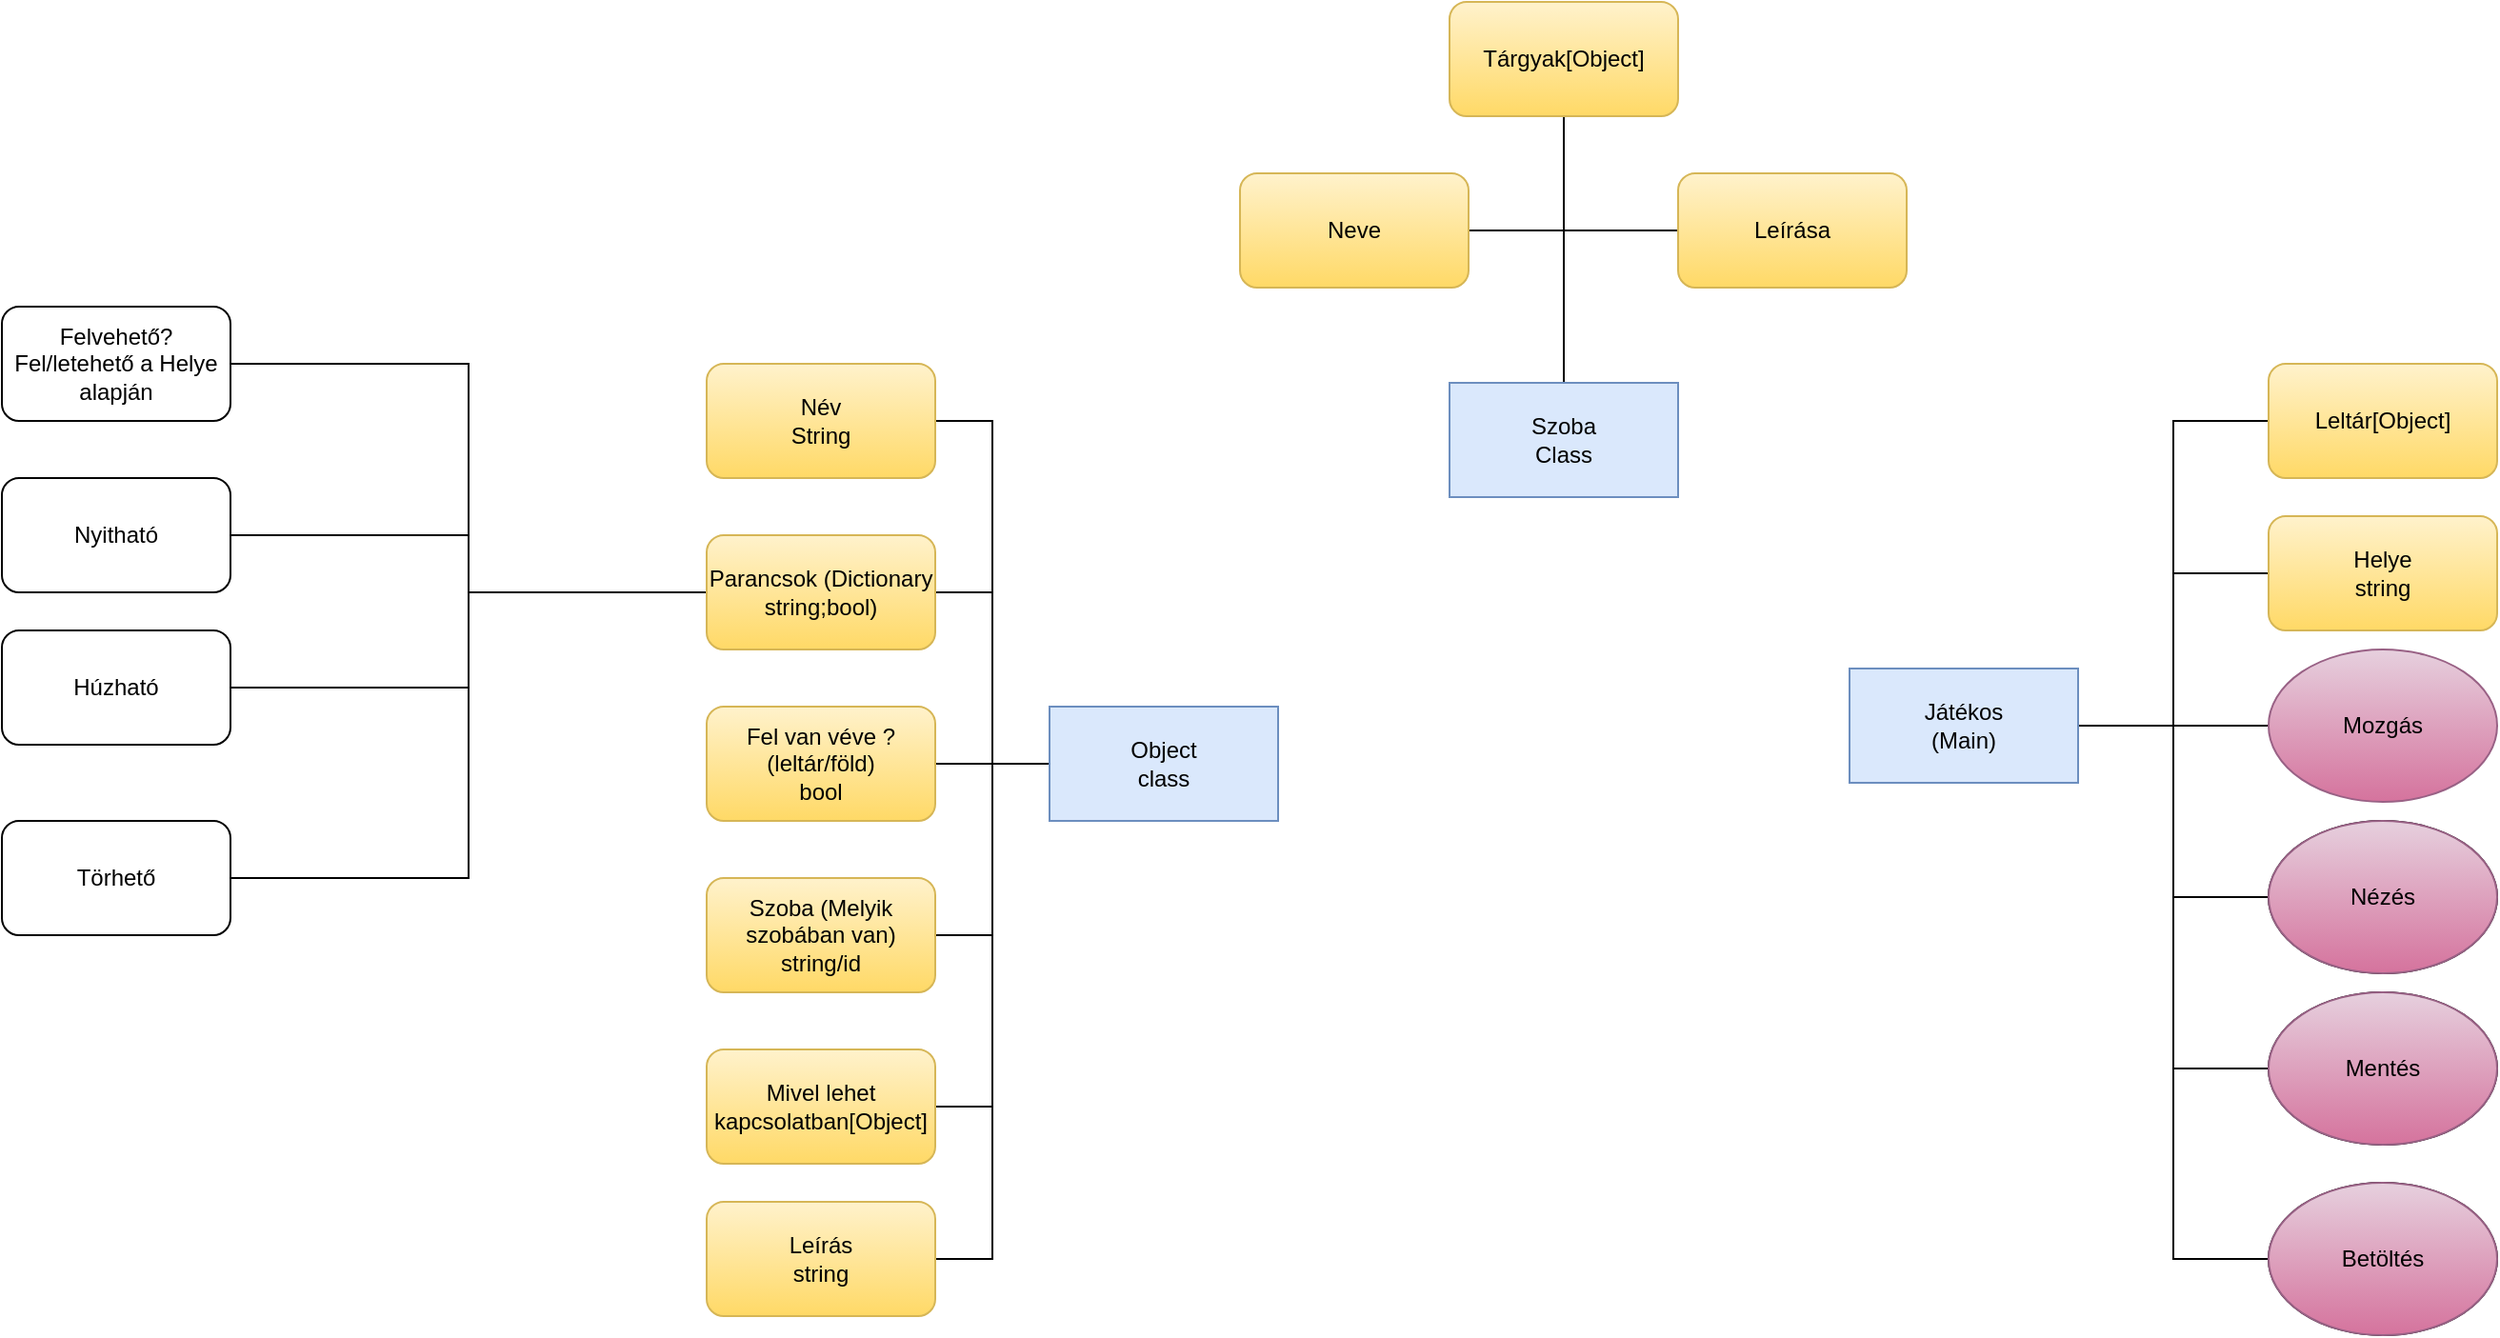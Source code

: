 <mxfile version="14.6.13" type="device"><diagram id="C5RBs43oDa-KdzZeNtuy" name="Kapcsolatok"><mxGraphModel dx="1528" dy="1640" grid="1" gridSize="10" guides="1" tooltips="1" connect="1" arrows="1" fold="1" page="1" pageScale="1" pageWidth="827" pageHeight="1169" math="0" shadow="0"><root><mxCell id="WIyWlLk6GJQsqaUBKTNV-0"/><mxCell id="WIyWlLk6GJQsqaUBKTNV-1" parent="WIyWlLk6GJQsqaUBKTNV-0"/><mxCell id="3ZalEC72VQg11kdtOoO6-2" style="edgeStyle=orthogonalEdgeStyle;rounded=0;orthogonalLoop=1;jettySize=auto;html=1;entryX=1;entryY=0.5;entryDx=0;entryDy=0;endArrow=none;endFill=0;" edge="1" parent="WIyWlLk6GJQsqaUBKTNV-1" source="3ZalEC72VQg11kdtOoO6-0" target="3ZalEC72VQg11kdtOoO6-1"><mxGeometry relative="1" as="geometry"/></mxCell><mxCell id="3ZalEC72VQg11kdtOoO6-10" style="edgeStyle=orthogonalEdgeStyle;rounded=0;orthogonalLoop=1;jettySize=auto;html=1;entryX=1;entryY=0.5;entryDx=0;entryDy=0;endArrow=none;endFill=0;" edge="1" parent="WIyWlLk6GJQsqaUBKTNV-1" source="3ZalEC72VQg11kdtOoO6-0" target="3ZalEC72VQg11kdtOoO6-3"><mxGeometry relative="1" as="geometry"/></mxCell><mxCell id="3ZalEC72VQg11kdtOoO6-11" style="edgeStyle=orthogonalEdgeStyle;rounded=0;orthogonalLoop=1;jettySize=auto;html=1;entryX=1;entryY=0.5;entryDx=0;entryDy=0;endArrow=none;endFill=0;" edge="1" parent="WIyWlLk6GJQsqaUBKTNV-1" source="3ZalEC72VQg11kdtOoO6-0" target="3ZalEC72VQg11kdtOoO6-6"><mxGeometry relative="1" as="geometry"/></mxCell><mxCell id="3ZalEC72VQg11kdtOoO6-12" style="edgeStyle=orthogonalEdgeStyle;rounded=0;orthogonalLoop=1;jettySize=auto;html=1;entryX=1;entryY=0.5;entryDx=0;entryDy=0;endArrow=none;endFill=0;" edge="1" parent="WIyWlLk6GJQsqaUBKTNV-1" source="3ZalEC72VQg11kdtOoO6-0" target="3ZalEC72VQg11kdtOoO6-5"><mxGeometry relative="1" as="geometry"/></mxCell><mxCell id="3ZalEC72VQg11kdtOoO6-14" style="edgeStyle=orthogonalEdgeStyle;rounded=0;orthogonalLoop=1;jettySize=auto;html=1;entryX=1;entryY=0.5;entryDx=0;entryDy=0;endArrow=none;endFill=0;" edge="1" parent="WIyWlLk6GJQsqaUBKTNV-1" source="3ZalEC72VQg11kdtOoO6-0" target="3ZalEC72VQg11kdtOoO6-13"><mxGeometry relative="1" as="geometry"/></mxCell><mxCell id="3ZalEC72VQg11kdtOoO6-56" style="edgeStyle=orthogonalEdgeStyle;rounded=0;orthogonalLoop=1;jettySize=auto;html=1;entryX=1;entryY=0.5;entryDx=0;entryDy=0;endArrow=none;endFill=0;" edge="1" parent="WIyWlLk6GJQsqaUBKTNV-1" source="3ZalEC72VQg11kdtOoO6-0" target="3ZalEC72VQg11kdtOoO6-55"><mxGeometry relative="1" as="geometry"/></mxCell><mxCell id="3ZalEC72VQg11kdtOoO6-0" value="Object&lt;br&gt;class" style="rounded=0;whiteSpace=wrap;html=1;fillColor=#dae8fc;strokeColor=#6c8ebf;" vertex="1" parent="WIyWlLk6GJQsqaUBKTNV-1"><mxGeometry x="200" y="180" width="120" height="60" as="geometry"/></mxCell><mxCell id="3ZalEC72VQg11kdtOoO6-1" value="Név&lt;br&gt;String" style="rounded=1;whiteSpace=wrap;html=1;gradientColor=#ffd966;fillColor=#fff2cc;strokeColor=#d6b656;" vertex="1" parent="WIyWlLk6GJQsqaUBKTNV-1"><mxGeometry x="20" width="120" height="60" as="geometry"/></mxCell><mxCell id="3ZalEC72VQg11kdtOoO6-23" style="edgeStyle=orthogonalEdgeStyle;rounded=0;orthogonalLoop=1;jettySize=auto;html=1;entryX=1;entryY=0.5;entryDx=0;entryDy=0;endArrow=none;endFill=0;" edge="1" parent="WIyWlLk6GJQsqaUBKTNV-1" source="3ZalEC72VQg11kdtOoO6-3" target="3ZalEC72VQg11kdtOoO6-22"><mxGeometry relative="1" as="geometry"/></mxCell><mxCell id="3ZalEC72VQg11kdtOoO6-25" style="edgeStyle=orthogonalEdgeStyle;rounded=0;orthogonalLoop=1;jettySize=auto;html=1;endArrow=none;endFill=0;" edge="1" parent="WIyWlLk6GJQsqaUBKTNV-1" source="3ZalEC72VQg11kdtOoO6-3" target="3ZalEC72VQg11kdtOoO6-24"><mxGeometry relative="1" as="geometry"/></mxCell><mxCell id="3ZalEC72VQg11kdtOoO6-29" style="edgeStyle=orthogonalEdgeStyle;rounded=0;orthogonalLoop=1;jettySize=auto;html=1;entryX=1;entryY=0.5;entryDx=0;entryDy=0;endArrow=none;endFill=0;" edge="1" parent="WIyWlLk6GJQsqaUBKTNV-1" source="3ZalEC72VQg11kdtOoO6-3" target="3ZalEC72VQg11kdtOoO6-27"><mxGeometry relative="1" as="geometry"/></mxCell><mxCell id="3ZalEC72VQg11kdtOoO6-30" style="edgeStyle=orthogonalEdgeStyle;rounded=0;orthogonalLoop=1;jettySize=auto;html=1;entryX=1;entryY=0.5;entryDx=0;entryDy=0;endArrow=none;endFill=0;" edge="1" parent="WIyWlLk6GJQsqaUBKTNV-1" source="3ZalEC72VQg11kdtOoO6-3" target="3ZalEC72VQg11kdtOoO6-28"><mxGeometry relative="1" as="geometry"/></mxCell><mxCell id="3ZalEC72VQg11kdtOoO6-3" value="Parancsok (Dictionary string;bool)" style="rounded=1;whiteSpace=wrap;html=1;gradientColor=#ffd966;fillColor=#fff2cc;strokeColor=#d6b656;" vertex="1" parent="WIyWlLk6GJQsqaUBKTNV-1"><mxGeometry x="20" y="90" width="120" height="60" as="geometry"/></mxCell><mxCell id="3ZalEC72VQg11kdtOoO6-5" value="Szoba (Melyik szobában van)&lt;br&gt;string/id" style="rounded=1;whiteSpace=wrap;html=1;gradientColor=#ffd966;fillColor=#fff2cc;strokeColor=#d6b656;" vertex="1" parent="WIyWlLk6GJQsqaUBKTNV-1"><mxGeometry x="20" y="270" width="120" height="60" as="geometry"/></mxCell><mxCell id="3ZalEC72VQg11kdtOoO6-6" value="Fel van véve ?(leltár/föld)&lt;br&gt;bool" style="rounded=1;whiteSpace=wrap;html=1;gradientColor=#ffd966;fillColor=#fff2cc;strokeColor=#d6b656;" vertex="1" parent="WIyWlLk6GJQsqaUBKTNV-1"><mxGeometry x="20" y="180" width="120" height="60" as="geometry"/></mxCell><mxCell id="3ZalEC72VQg11kdtOoO6-13" value="Mivel lehet kapcsolatban[Object]" style="rounded=1;whiteSpace=wrap;html=1;gradientColor=#ffd966;fillColor=#fff2cc;strokeColor=#d6b656;" vertex="1" parent="WIyWlLk6GJQsqaUBKTNV-1"><mxGeometry x="20" y="360" width="120" height="60" as="geometry"/></mxCell><mxCell id="3ZalEC72VQg11kdtOoO6-17" style="edgeStyle=orthogonalEdgeStyle;rounded=0;orthogonalLoop=1;jettySize=auto;html=1;entryX=1;entryY=0.5;entryDx=0;entryDy=0;endArrow=none;endFill=0;" edge="1" parent="WIyWlLk6GJQsqaUBKTNV-1" source="3ZalEC72VQg11kdtOoO6-15" target="3ZalEC72VQg11kdtOoO6-16"><mxGeometry relative="1" as="geometry"/></mxCell><mxCell id="3ZalEC72VQg11kdtOoO6-19" style="edgeStyle=orthogonalEdgeStyle;rounded=0;orthogonalLoop=1;jettySize=auto;html=1;entryX=0.5;entryY=1;entryDx=0;entryDy=0;endArrow=none;endFill=0;" edge="1" parent="WIyWlLk6GJQsqaUBKTNV-1" source="3ZalEC72VQg11kdtOoO6-15" target="3ZalEC72VQg11kdtOoO6-18"><mxGeometry relative="1" as="geometry"><Array as="points"><mxPoint x="470" y="-170"/></Array></mxGeometry></mxCell><mxCell id="3ZalEC72VQg11kdtOoO6-21" style="edgeStyle=orthogonalEdgeStyle;rounded=0;orthogonalLoop=1;jettySize=auto;html=1;entryX=0;entryY=0.5;entryDx=0;entryDy=0;endArrow=none;endFill=0;" edge="1" parent="WIyWlLk6GJQsqaUBKTNV-1" source="3ZalEC72VQg11kdtOoO6-15" target="3ZalEC72VQg11kdtOoO6-20"><mxGeometry relative="1" as="geometry"/></mxCell><mxCell id="3ZalEC72VQg11kdtOoO6-15" value="Szoba&lt;br&gt;Class" style="rounded=0;whiteSpace=wrap;html=1;fillColor=#dae8fc;strokeColor=#6c8ebf;" vertex="1" parent="WIyWlLk6GJQsqaUBKTNV-1"><mxGeometry x="410" y="10" width="120" height="60" as="geometry"/></mxCell><mxCell id="3ZalEC72VQg11kdtOoO6-16" value="Neve" style="rounded=1;whiteSpace=wrap;html=1;gradientColor=#ffd966;fillColor=#fff2cc;strokeColor=#d6b656;" vertex="1" parent="WIyWlLk6GJQsqaUBKTNV-1"><mxGeometry x="300" y="-100" width="120" height="60" as="geometry"/></mxCell><mxCell id="3ZalEC72VQg11kdtOoO6-18" value="Tárgyak[Object]" style="rounded=1;whiteSpace=wrap;html=1;gradientColor=#ffd966;fillColor=#fff2cc;strokeColor=#d6b656;" vertex="1" parent="WIyWlLk6GJQsqaUBKTNV-1"><mxGeometry x="410" y="-190" width="120" height="60" as="geometry"/></mxCell><mxCell id="3ZalEC72VQg11kdtOoO6-20" value="Leírása" style="rounded=1;whiteSpace=wrap;html=1;gradientColor=#ffd966;fillColor=#fff2cc;strokeColor=#d6b656;" vertex="1" parent="WIyWlLk6GJQsqaUBKTNV-1"><mxGeometry x="530" y="-100" width="120" height="60" as="geometry"/></mxCell><mxCell id="3ZalEC72VQg11kdtOoO6-22" value="Felvehető?&lt;br&gt;Fel/letehető a Helye alapján" style="rounded=1;whiteSpace=wrap;html=1;" vertex="1" parent="WIyWlLk6GJQsqaUBKTNV-1"><mxGeometry x="-350" y="-30" width="120" height="60" as="geometry"/></mxCell><mxCell id="3ZalEC72VQg11kdtOoO6-24" value="Nyitható" style="rounded=1;whiteSpace=wrap;html=1;" vertex="1" parent="WIyWlLk6GJQsqaUBKTNV-1"><mxGeometry x="-350" y="60" width="120" height="60" as="geometry"/></mxCell><mxCell id="3ZalEC72VQg11kdtOoO6-27" value="Húzható" style="rounded=1;whiteSpace=wrap;html=1;" vertex="1" parent="WIyWlLk6GJQsqaUBKTNV-1"><mxGeometry x="-350" y="140" width="120" height="60" as="geometry"/></mxCell><mxCell id="3ZalEC72VQg11kdtOoO6-28" value="Törhető" style="rounded=1;whiteSpace=wrap;html=1;" vertex="1" parent="WIyWlLk6GJQsqaUBKTNV-1"><mxGeometry x="-350" y="240" width="120" height="60" as="geometry"/></mxCell><mxCell id="3ZalEC72VQg11kdtOoO6-33" style="edgeStyle=orthogonalEdgeStyle;rounded=0;orthogonalLoop=1;jettySize=auto;html=1;entryX=0;entryY=0.5;entryDx=0;entryDy=0;endArrow=none;endFill=0;" edge="1" parent="WIyWlLk6GJQsqaUBKTNV-1" source="3ZalEC72VQg11kdtOoO6-31" target="3ZalEC72VQg11kdtOoO6-32"><mxGeometry relative="1" as="geometry"/></mxCell><mxCell id="3ZalEC72VQg11kdtOoO6-39" style="edgeStyle=orthogonalEdgeStyle;rounded=0;orthogonalLoop=1;jettySize=auto;html=1;entryX=0;entryY=0.5;entryDx=0;entryDy=0;endArrow=none;endFill=0;" edge="1" parent="WIyWlLk6GJQsqaUBKTNV-1" source="3ZalEC72VQg11kdtOoO6-31" target="3ZalEC72VQg11kdtOoO6-38"><mxGeometry relative="1" as="geometry"/></mxCell><mxCell id="3ZalEC72VQg11kdtOoO6-48" style="edgeStyle=orthogonalEdgeStyle;rounded=0;orthogonalLoop=1;jettySize=auto;html=1;entryX=0;entryY=0.5;entryDx=0;entryDy=0;endArrow=none;endFill=0;" edge="1" parent="WIyWlLk6GJQsqaUBKTNV-1" source="3ZalEC72VQg11kdtOoO6-31" target="3ZalEC72VQg11kdtOoO6-45"><mxGeometry relative="1" as="geometry"/></mxCell><mxCell id="3ZalEC72VQg11kdtOoO6-49" style="edgeStyle=orthogonalEdgeStyle;rounded=0;orthogonalLoop=1;jettySize=auto;html=1;entryX=0;entryY=0.5;entryDx=0;entryDy=0;endArrow=none;endFill=0;" edge="1" parent="WIyWlLk6GJQsqaUBKTNV-1" source="3ZalEC72VQg11kdtOoO6-31" target="3ZalEC72VQg11kdtOoO6-46"><mxGeometry relative="1" as="geometry"/></mxCell><mxCell id="3ZalEC72VQg11kdtOoO6-50" style="edgeStyle=orthogonalEdgeStyle;rounded=0;orthogonalLoop=1;jettySize=auto;html=1;entryX=0;entryY=0.5;entryDx=0;entryDy=0;endArrow=none;endFill=0;" edge="1" parent="WIyWlLk6GJQsqaUBKTNV-1" source="3ZalEC72VQg11kdtOoO6-31" target="3ZalEC72VQg11kdtOoO6-43"><mxGeometry relative="1" as="geometry"/></mxCell><mxCell id="3ZalEC72VQg11kdtOoO6-51" style="edgeStyle=orthogonalEdgeStyle;rounded=0;orthogonalLoop=1;jettySize=auto;html=1;entryX=0;entryY=0.5;entryDx=0;entryDy=0;endArrow=none;endFill=0;" edge="1" parent="WIyWlLk6GJQsqaUBKTNV-1" source="3ZalEC72VQg11kdtOoO6-31" target="3ZalEC72VQg11kdtOoO6-47"><mxGeometry relative="1" as="geometry"><Array as="points"><mxPoint x="790" y="190"/><mxPoint x="790" y="470"/></Array></mxGeometry></mxCell><mxCell id="3ZalEC72VQg11kdtOoO6-31" value="Játékos&lt;br&gt;(Main)" style="rounded=0;whiteSpace=wrap;html=1;fillColor=#dae8fc;strokeColor=#6c8ebf;" vertex="1" parent="WIyWlLk6GJQsqaUBKTNV-1"><mxGeometry x="620" y="160" width="120" height="60" as="geometry"/></mxCell><mxCell id="3ZalEC72VQg11kdtOoO6-32" value="Leltár[Object]" style="rounded=1;whiteSpace=wrap;html=1;gradientColor=#ffd966;fillColor=#fff2cc;strokeColor=#d6b656;" vertex="1" parent="WIyWlLk6GJQsqaUBKTNV-1"><mxGeometry x="840" width="120" height="60" as="geometry"/></mxCell><mxCell id="3ZalEC72VQg11kdtOoO6-38" value="Helye&lt;br&gt;string" style="rounded=1;whiteSpace=wrap;html=1;gradientColor=#ffd966;fillColor=#fff2cc;strokeColor=#d6b656;" vertex="1" parent="WIyWlLk6GJQsqaUBKTNV-1"><mxGeometry x="840" y="80" width="120" height="60" as="geometry"/></mxCell><mxCell id="3ZalEC72VQg11kdtOoO6-43" value="Nézés" style="ellipse;whiteSpace=wrap;html=1;" vertex="1" parent="WIyWlLk6GJQsqaUBKTNV-1"><mxGeometry x="840" y="240" width="120" height="80" as="geometry"/></mxCell><mxCell id="3ZalEC72VQg11kdtOoO6-45" value="Mozgás" style="ellipse;whiteSpace=wrap;html=1;gradientColor=#d5739d;fillColor=#e6d0de;strokeColor=#996185;" vertex="1" parent="WIyWlLk6GJQsqaUBKTNV-1"><mxGeometry x="840" y="150" width="120" height="80" as="geometry"/></mxCell><mxCell id="3ZalEC72VQg11kdtOoO6-46" value="Mentés" style="ellipse;whiteSpace=wrap;html=1;" vertex="1" parent="WIyWlLk6GJQsqaUBKTNV-1"><mxGeometry x="840" y="330" width="120" height="80" as="geometry"/></mxCell><mxCell id="3ZalEC72VQg11kdtOoO6-47" value="Betöltés" style="ellipse;whiteSpace=wrap;html=1;" vertex="1" parent="WIyWlLk6GJQsqaUBKTNV-1"><mxGeometry x="840" y="430" width="120" height="80" as="geometry"/></mxCell><mxCell id="3ZalEC72VQg11kdtOoO6-52" value="Betöltés" style="ellipse;whiteSpace=wrap;html=1;gradientColor=#d5739d;fillColor=#e6d0de;strokeColor=#996185;" vertex="1" parent="WIyWlLk6GJQsqaUBKTNV-1"><mxGeometry x="840" y="430" width="120" height="80" as="geometry"/></mxCell><mxCell id="3ZalEC72VQg11kdtOoO6-53" value="Mentés" style="ellipse;whiteSpace=wrap;html=1;gradientColor=#d5739d;fillColor=#e6d0de;strokeColor=#996185;" vertex="1" parent="WIyWlLk6GJQsqaUBKTNV-1"><mxGeometry x="840" y="330" width="120" height="80" as="geometry"/></mxCell><mxCell id="3ZalEC72VQg11kdtOoO6-54" value="Nézés" style="ellipse;whiteSpace=wrap;html=1;gradientColor=#d5739d;fillColor=#e6d0de;strokeColor=#996185;" vertex="1" parent="WIyWlLk6GJQsqaUBKTNV-1"><mxGeometry x="840" y="240" width="120" height="80" as="geometry"/></mxCell><mxCell id="3ZalEC72VQg11kdtOoO6-55" value="Leírás&lt;br&gt;string" style="rounded=1;whiteSpace=wrap;html=1;gradientColor=#ffd966;fillColor=#fff2cc;strokeColor=#d6b656;" vertex="1" parent="WIyWlLk6GJQsqaUBKTNV-1"><mxGeometry x="20" y="440" width="120" height="60" as="geometry"/></mxCell></root></mxGraphModel></diagram></mxfile>